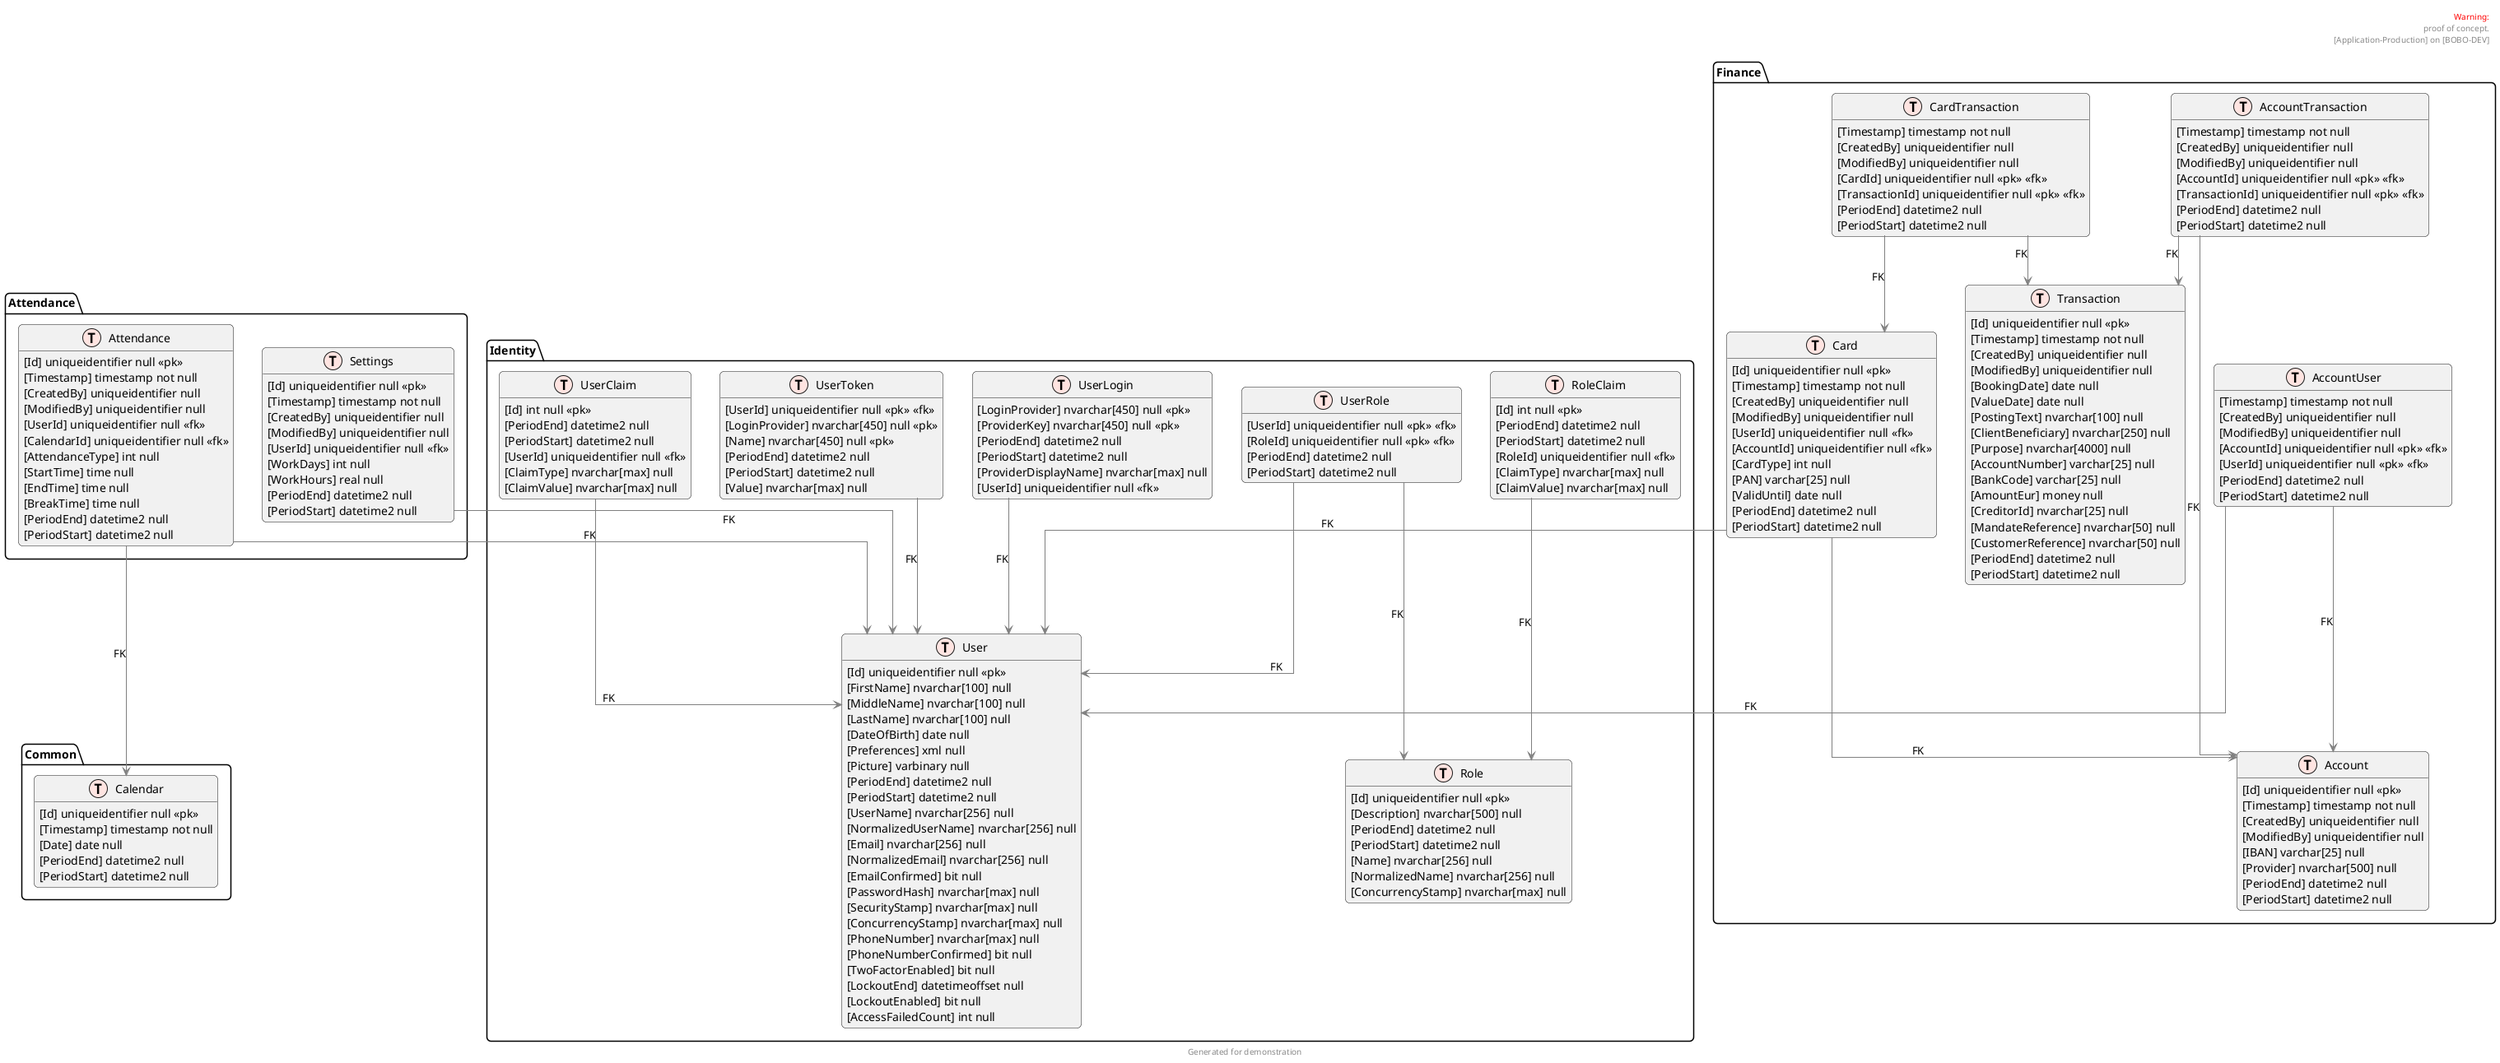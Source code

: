 @startuml schema

header

<font color=red>Warning:</font>
proof of concept.
[Application-Production] on [BOBO-DEV]

endheader
center footer Generated for demonstration

!define table(x) class x << (T,mistyrose) >> 
!define view(x) class x << (V,lightblue) >> 
!define tr(x) class x << (R,red) >> 
!define tf(x) class x << (F,darkorange) >> 
!define af(x) class x << (F,white) >> 
!define fn(x) class x << (F,plum) >> 
!define fs(x) class x << (F,tan) >> 
!define ft(x) class x << (F,wheat) >> 
!define if(x) class x << (F,gainsboro) >> 
!define p(x) class x << (P,indianred) >> 
!define pc(x) class x << (P,lemonshiffon) >> 
!define x(x) class x << (P,linen) >> 

hide methods
hide stereotypes
skinparam roundcorner 10
skinparam linetype ortho
skinparam classarrowcolor gray

table(Finance.Account) {
[Id] uniqueidentifier null <<pk>>
[Timestamp] timestamp not null
[CreatedBy] uniqueidentifier null
[ModifiedBy] uniqueidentifier null
[IBAN] varchar[25] null
[Provider] nvarchar[500] null
[PeriodEnd] datetime2 null
[PeriodStart] datetime2 null
}

table(Common.Calendar) {
[Id] uniqueidentifier null <<pk>>
[Timestamp] timestamp not null
[Date] date null
[PeriodEnd] datetime2 null
[PeriodStart] datetime2 null
}

table(Identity.Role) {
[Id] uniqueidentifier null <<pk>>
[Description] nvarchar[500] null
[PeriodEnd] datetime2 null
[PeriodStart] datetime2 null
[Name] nvarchar[256] null
[NormalizedName] nvarchar[256] null
[ConcurrencyStamp] nvarchar[max] null
}

table(Finance.Transaction) {
[Id] uniqueidentifier null <<pk>>
[Timestamp] timestamp not null
[CreatedBy] uniqueidentifier null
[ModifiedBy] uniqueidentifier null
[BookingDate] date null
[ValueDate] date null
[PostingText] nvarchar[100] null
[ClientBeneficiary] nvarchar[250] null
[Purpose] nvarchar[4000] null
[AccountNumber] varchar[25] null
[BankCode] varchar[25] null
[AmountEur] money null
[CreditorId] nvarchar[25] null
[MandateReference] nvarchar[50] null
[CustomerReference] nvarchar[50] null
[PeriodEnd] datetime2 null
[PeriodStart] datetime2 null
}

table(Identity.User) {
[Id] uniqueidentifier null <<pk>>
[FirstName] nvarchar[100] null
[MiddleName] nvarchar[100] null
[LastName] nvarchar[100] null
[DateOfBirth] date null
[Preferences] xml null
[Picture] varbinary null
[PeriodEnd] datetime2 null
[PeriodStart] datetime2 null
[UserName] nvarchar[256] null
[NormalizedUserName] nvarchar[256] null
[Email] nvarchar[256] null
[NormalizedEmail] nvarchar[256] null
[EmailConfirmed] bit null
[PasswordHash] nvarchar[max] null
[SecurityStamp] nvarchar[max] null
[ConcurrencyStamp] nvarchar[max] null
[PhoneNumber] nvarchar[max] null
[PhoneNumberConfirmed] bit null
[TwoFactorEnabled] bit null
[LockoutEnd] datetimeoffset null
[LockoutEnabled] bit null
[AccessFailedCount] int null
}

table(Identity.RoleClaim) {
[Id] int null <<pk>>
[PeriodEnd] datetime2 null
[PeriodStart] datetime2 null
[RoleId] uniqueidentifier null <<fk>>
[ClaimType] nvarchar[max] null
[ClaimValue] nvarchar[max] null
}

table(Finance.AccountTransaction) {
[Timestamp] timestamp not null
[CreatedBy] uniqueidentifier null
[ModifiedBy] uniqueidentifier null
[AccountId] uniqueidentifier null <<pk>> <<fk>>
[TransactionId] uniqueidentifier null <<pk>> <<fk>>
[PeriodEnd] datetime2 null
[PeriodStart] datetime2 null
}

table(Finance.AccountUser) {
[Timestamp] timestamp not null
[CreatedBy] uniqueidentifier null
[ModifiedBy] uniqueidentifier null
[AccountId] uniqueidentifier null <<pk>> <<fk>>
[UserId] uniqueidentifier null <<pk>> <<fk>>
[PeriodEnd] datetime2 null
[PeriodStart] datetime2 null
}

table(Attendance.Attendance) {
[Id] uniqueidentifier null <<pk>>
[Timestamp] timestamp not null
[CreatedBy] uniqueidentifier null
[ModifiedBy] uniqueidentifier null
[UserId] uniqueidentifier null <<fk>>
[CalendarId] uniqueidentifier null <<fk>>
[AttendanceType] int null
[StartTime] time null
[EndTime] time null
[BreakTime] time null
[PeriodEnd] datetime2 null
[PeriodStart] datetime2 null
}

table(Finance.Card) {
[Id] uniqueidentifier null <<pk>>
[Timestamp] timestamp not null
[CreatedBy] uniqueidentifier null
[ModifiedBy] uniqueidentifier null
[UserId] uniqueidentifier null <<fk>>
[AccountId] uniqueidentifier null <<fk>>
[CardType] int null
[PAN] varchar[25] null
[ValidUntil] date null
[PeriodEnd] datetime2 null
[PeriodStart] datetime2 null
}

table(Attendance.Settings) {
[Id] uniqueidentifier null <<pk>>
[Timestamp] timestamp not null
[CreatedBy] uniqueidentifier null
[ModifiedBy] uniqueidentifier null
[UserId] uniqueidentifier null <<fk>>
[WorkDays] int null
[WorkHours] real null
[PeriodEnd] datetime2 null
[PeriodStart] datetime2 null
}

table(Identity.UserClaim) {
[Id] int null <<pk>>
[PeriodEnd] datetime2 null
[PeriodStart] datetime2 null
[UserId] uniqueidentifier null <<fk>>
[ClaimType] nvarchar[max] null
[ClaimValue] nvarchar[max] null
}

table(Identity.UserLogin) {
[LoginProvider] nvarchar[450] null <<pk>>
[ProviderKey] nvarchar[450] null <<pk>>
[PeriodEnd] datetime2 null
[PeriodStart] datetime2 null
[ProviderDisplayName] nvarchar[max] null
[UserId] uniqueidentifier null <<fk>>
}

table(Identity.UserRole) {
[UserId] uniqueidentifier null <<pk>> <<fk>>
[RoleId] uniqueidentifier null <<pk>> <<fk>>
[PeriodEnd] datetime2 null
[PeriodStart] datetime2 null
}

table(Identity.UserToken) {
[UserId] uniqueidentifier null <<pk>> <<fk>>
[LoginProvider] nvarchar[450] null <<pk>>
[Name] nvarchar[450] null <<pk>>
[PeriodEnd] datetime2 null
[PeriodStart] datetime2 null
[Value] nvarchar[max] null
}

table(Finance.CardTransaction) {
[Timestamp] timestamp not null
[CreatedBy] uniqueidentifier null
[ModifiedBy] uniqueidentifier null
[CardId] uniqueidentifier null <<pk>> <<fk>>
[TransactionId] uniqueidentifier null <<pk>> <<fk>>
[PeriodEnd] datetime2 null
[PeriodStart] datetime2 null
}

Finance.AccountTransaction --> Finance.Account:FK
Finance.AccountUser --> Finance.Account:FK
Finance.Card --> Finance.Account:FK
Attendance.Attendance --> Common.Calendar:FK
Identity.RoleClaim --> Identity.Role:FK
Identity.UserRole --> Identity.Role:FK
Finance.AccountTransaction --> Finance.Transaction:FK
Finance.CardTransaction --> Finance.Transaction:FK
Finance.AccountUser --> Identity.User:FK
Attendance.Attendance --> Identity.User:FK
Finance.Card --> Identity.User:FK
Attendance.Settings --> Identity.User:FK
Identity.UserClaim --> Identity.User:FK
Identity.UserLogin --> Identity.User:FK
Identity.UserRole --> Identity.User:FK
Identity.UserToken --> Identity.User:FK
Finance.CardTransaction --> Finance.Card:FK

@enduml